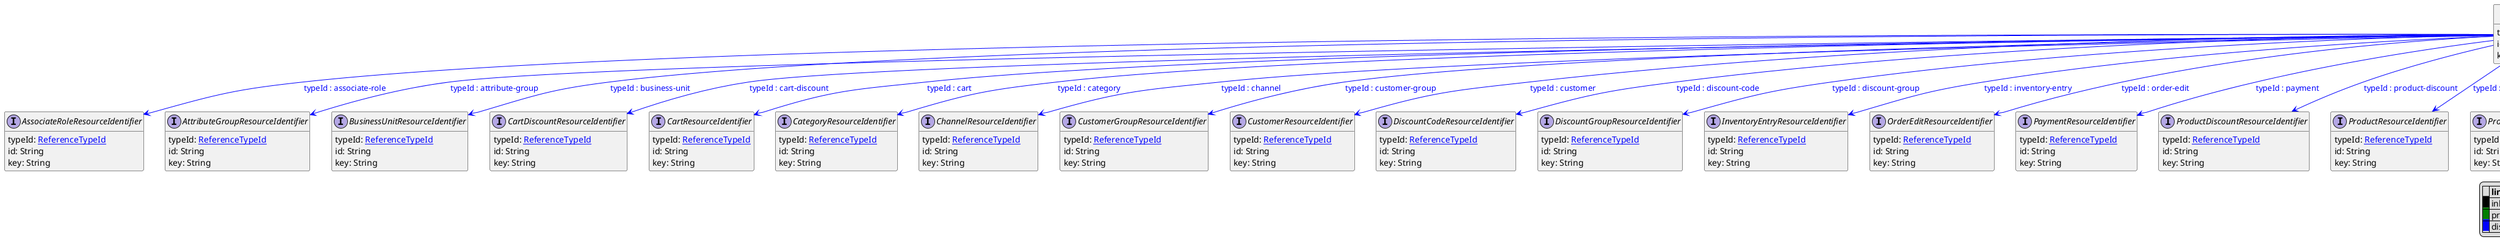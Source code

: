 @startuml

hide empty fields
hide empty methods
legend
|= |= line |
|<back:black>   </back>| inheritance |
|<back:green>   </back>| property reference |
|<back:blue>   </back>| discriminated class |
endlegend
interface ResourceIdentifier [[ResourceIdentifier.svg]]  {
    typeId: [[ReferenceTypeId.svg ReferenceTypeId]]
    id: String
    key: String
}


interface AssociateRoleResourceIdentifier [[AssociateRoleResourceIdentifier.svg]]  {
    typeId: [[ReferenceTypeId.svg ReferenceTypeId]]
    id: String
    key: String
}
interface AttributeGroupResourceIdentifier [[AttributeGroupResourceIdentifier.svg]]  {
    typeId: [[ReferenceTypeId.svg ReferenceTypeId]]
    id: String
    key: String
}
interface BusinessUnitResourceIdentifier [[BusinessUnitResourceIdentifier.svg]]  {
    typeId: [[ReferenceTypeId.svg ReferenceTypeId]]
    id: String
    key: String
}
interface CartDiscountResourceIdentifier [[CartDiscountResourceIdentifier.svg]]  {
    typeId: [[ReferenceTypeId.svg ReferenceTypeId]]
    id: String
    key: String
}
interface CartResourceIdentifier [[CartResourceIdentifier.svg]]  {
    typeId: [[ReferenceTypeId.svg ReferenceTypeId]]
    id: String
    key: String
}
interface CategoryResourceIdentifier [[CategoryResourceIdentifier.svg]]  {
    typeId: [[ReferenceTypeId.svg ReferenceTypeId]]
    id: String
    key: String
}
interface ChannelResourceIdentifier [[ChannelResourceIdentifier.svg]]  {
    typeId: [[ReferenceTypeId.svg ReferenceTypeId]]
    id: String
    key: String
}
interface CustomerGroupResourceIdentifier [[CustomerGroupResourceIdentifier.svg]]  {
    typeId: [[ReferenceTypeId.svg ReferenceTypeId]]
    id: String
    key: String
}
interface CustomerResourceIdentifier [[CustomerResourceIdentifier.svg]]  {
    typeId: [[ReferenceTypeId.svg ReferenceTypeId]]
    id: String
    key: String
}
interface DiscountCodeResourceIdentifier [[DiscountCodeResourceIdentifier.svg]]  {
    typeId: [[ReferenceTypeId.svg ReferenceTypeId]]
    id: String
    key: String
}
interface DiscountGroupResourceIdentifier [[DiscountGroupResourceIdentifier.svg]]  {
    typeId: [[ReferenceTypeId.svg ReferenceTypeId]]
    id: String
    key: String
}
interface InventoryEntryResourceIdentifier [[InventoryEntryResourceIdentifier.svg]]  {
    typeId: [[ReferenceTypeId.svg ReferenceTypeId]]
    id: String
    key: String
}
interface OrderEditResourceIdentifier [[OrderEditResourceIdentifier.svg]]  {
    typeId: [[ReferenceTypeId.svg ReferenceTypeId]]
    id: String
    key: String
}
interface PaymentResourceIdentifier [[PaymentResourceIdentifier.svg]]  {
    typeId: [[ReferenceTypeId.svg ReferenceTypeId]]
    id: String
    key: String
}
interface ProductDiscountResourceIdentifier [[ProductDiscountResourceIdentifier.svg]]  {
    typeId: [[ReferenceTypeId.svg ReferenceTypeId]]
    id: String
    key: String
}
interface ProductResourceIdentifier [[ProductResourceIdentifier.svg]]  {
    typeId: [[ReferenceTypeId.svg ReferenceTypeId]]
    id: String
    key: String
}
interface ProductSelectionResourceIdentifier [[ProductSelectionResourceIdentifier.svg]]  {
    typeId: [[ReferenceTypeId.svg ReferenceTypeId]]
    id: String
    key: String
}
interface ProductTailoringResourceIdentifier [[ProductTailoringResourceIdentifier.svg]]  {
    typeId: [[ReferenceTypeId.svg ReferenceTypeId]]
    id: String
    key: String
}
interface ProductTypeResourceIdentifier [[ProductTypeResourceIdentifier.svg]]  {
    typeId: [[ReferenceTypeId.svg ReferenceTypeId]]
    id: String
    key: String
}
interface QuoteRequestResourceIdentifier [[QuoteRequestResourceIdentifier.svg]]  {
    typeId: [[ReferenceTypeId.svg ReferenceTypeId]]
    id: String
    key: String
}
interface QuoteResourceIdentifier [[QuoteResourceIdentifier.svg]]  {
    typeId: [[ReferenceTypeId.svg ReferenceTypeId]]
    id: String
    key: String
}
interface RecurrencePolicyResourceIdentifier [[RecurrencePolicyResourceIdentifier.svg]]  {
    typeId: [[ReferenceTypeId.svg ReferenceTypeId]]
    id: String
    key: String
}
interface RecurringOrderResourceIdentifier [[RecurringOrderResourceIdentifier.svg]]  {
    typeId: [[ReferenceTypeId.svg ReferenceTypeId]]
    id: String
    key: String
}
interface ReviewResourceIdentifier [[ReviewResourceIdentifier.svg]]  {
    typeId: [[ReferenceTypeId.svg ReferenceTypeId]]
    id: String
    key: String
}
interface ShippingMethodResourceIdentifier [[ShippingMethodResourceIdentifier.svg]]  {
    typeId: [[ReferenceTypeId.svg ReferenceTypeId]]
    id: String
    key: String
}
interface ShoppingListResourceIdentifier [[ShoppingListResourceIdentifier.svg]]  {
    typeId: [[ReferenceTypeId.svg ReferenceTypeId]]
    id: String
    key: String
}
interface StagedQuoteResourceIdentifier [[StagedQuoteResourceIdentifier.svg]]  {
    typeId: [[ReferenceTypeId.svg ReferenceTypeId]]
    id: String
    key: String
}
interface StandalonePriceResourceIdentifier [[StandalonePriceResourceIdentifier.svg]]  {
    typeId: [[ReferenceTypeId.svg ReferenceTypeId]]
    id: String
    key: String
}
interface StateResourceIdentifier [[StateResourceIdentifier.svg]]  {
    typeId: [[ReferenceTypeId.svg ReferenceTypeId]]
    id: String
    key: String
}
interface StoreResourceIdentifier [[StoreResourceIdentifier.svg]]  {
    typeId: [[ReferenceTypeId.svg ReferenceTypeId]]
    id: String
    key: String
}
interface TaxCategoryResourceIdentifier [[TaxCategoryResourceIdentifier.svg]]  {
    typeId: [[ReferenceTypeId.svg ReferenceTypeId]]
    id: String
    key: String
}
interface TypeResourceIdentifier [[TypeResourceIdentifier.svg]]  {
    typeId: [[ReferenceTypeId.svg ReferenceTypeId]]
    id: String
    key: String
}
interface ZoneResourceIdentifier [[ZoneResourceIdentifier.svg]]  {
    typeId: [[ReferenceTypeId.svg ReferenceTypeId]]
    id: String
    key: String
}

ResourceIdentifier --> AssociateRoleResourceIdentifier #blue;text:blue : "typeId : associate-role"
ResourceIdentifier --> AttributeGroupResourceIdentifier #blue;text:blue : "typeId : attribute-group"
ResourceIdentifier --> BusinessUnitResourceIdentifier #blue;text:blue : "typeId : business-unit"
ResourceIdentifier --> CartDiscountResourceIdentifier #blue;text:blue : "typeId : cart-discount"
ResourceIdentifier --> CartResourceIdentifier #blue;text:blue : "typeId : cart"
ResourceIdentifier --> CategoryResourceIdentifier #blue;text:blue : "typeId : category"
ResourceIdentifier --> ChannelResourceIdentifier #blue;text:blue : "typeId : channel"
ResourceIdentifier --> CustomerGroupResourceIdentifier #blue;text:blue : "typeId : customer-group"
ResourceIdentifier --> CustomerResourceIdentifier #blue;text:blue : "typeId : customer"
ResourceIdentifier --> DiscountCodeResourceIdentifier #blue;text:blue : "typeId : discount-code"
ResourceIdentifier --> DiscountGroupResourceIdentifier #blue;text:blue : "typeId : discount-group"
ResourceIdentifier --> InventoryEntryResourceIdentifier #blue;text:blue : "typeId : inventory-entry"
ResourceIdentifier --> OrderEditResourceIdentifier #blue;text:blue : "typeId : order-edit"
ResourceIdentifier --> PaymentResourceIdentifier #blue;text:blue : "typeId : payment"
ResourceIdentifier --> ProductDiscountResourceIdentifier #blue;text:blue : "typeId : product-discount"
ResourceIdentifier --> ProductResourceIdentifier #blue;text:blue : "typeId : product"
ResourceIdentifier --> ProductSelectionResourceIdentifier #blue;text:blue : "typeId : product-selection"
ResourceIdentifier --> ProductTailoringResourceIdentifier #blue;text:blue : "typeId : product-tailoring"
ResourceIdentifier --> ProductTypeResourceIdentifier #blue;text:blue : "typeId : product-type"
ResourceIdentifier --> QuoteRequestResourceIdentifier #blue;text:blue : "typeId : quote-request"
ResourceIdentifier --> QuoteResourceIdentifier #blue;text:blue : "typeId : quote"
ResourceIdentifier --> RecurrencePolicyResourceIdentifier #blue;text:blue : "typeId : recurrence-policy"
ResourceIdentifier --> RecurringOrderResourceIdentifier #blue;text:blue : "typeId : recurring-order"
ResourceIdentifier --> ReviewResourceIdentifier #blue;text:blue : "typeId : review"
ResourceIdentifier --> ShippingMethodResourceIdentifier #blue;text:blue : "typeId : shipping-method"
ResourceIdentifier --> ShoppingListResourceIdentifier #blue;text:blue : "typeId : shopping-list"
ResourceIdentifier --> StagedQuoteResourceIdentifier #blue;text:blue : "typeId : staged-quote"
ResourceIdentifier --> StandalonePriceResourceIdentifier #blue;text:blue : "typeId : standalone-price"
ResourceIdentifier --> StateResourceIdentifier #blue;text:blue : "typeId : state"
ResourceIdentifier --> StoreResourceIdentifier #blue;text:blue : "typeId : store"
ResourceIdentifier --> TaxCategoryResourceIdentifier #blue;text:blue : "typeId : tax-category"
ResourceIdentifier --> TypeResourceIdentifier #blue;text:blue : "typeId : type"
ResourceIdentifier --> ZoneResourceIdentifier #blue;text:blue : "typeId : zone"

@enduml
